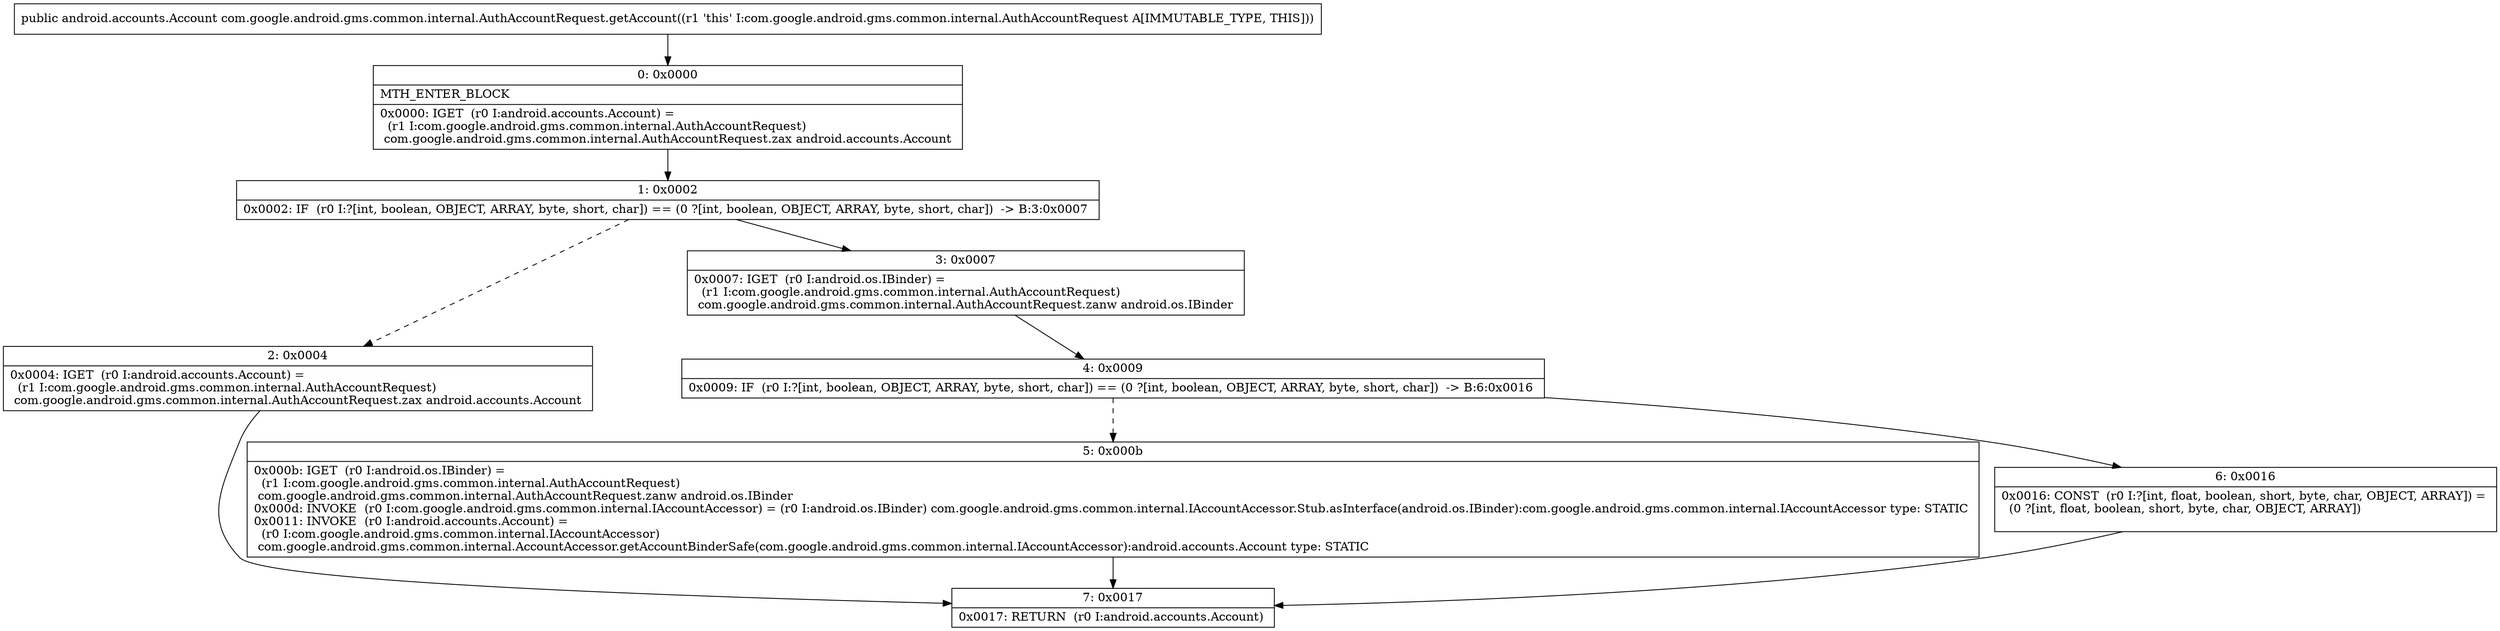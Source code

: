 digraph "CFG forcom.google.android.gms.common.internal.AuthAccountRequest.getAccount()Landroid\/accounts\/Account;" {
Node_0 [shape=record,label="{0\:\ 0x0000|MTH_ENTER_BLOCK\l|0x0000: IGET  (r0 I:android.accounts.Account) = \l  (r1 I:com.google.android.gms.common.internal.AuthAccountRequest)\l com.google.android.gms.common.internal.AuthAccountRequest.zax android.accounts.Account \l}"];
Node_1 [shape=record,label="{1\:\ 0x0002|0x0002: IF  (r0 I:?[int, boolean, OBJECT, ARRAY, byte, short, char]) == (0 ?[int, boolean, OBJECT, ARRAY, byte, short, char])  \-\> B:3:0x0007 \l}"];
Node_2 [shape=record,label="{2\:\ 0x0004|0x0004: IGET  (r0 I:android.accounts.Account) = \l  (r1 I:com.google.android.gms.common.internal.AuthAccountRequest)\l com.google.android.gms.common.internal.AuthAccountRequest.zax android.accounts.Account \l}"];
Node_3 [shape=record,label="{3\:\ 0x0007|0x0007: IGET  (r0 I:android.os.IBinder) = \l  (r1 I:com.google.android.gms.common.internal.AuthAccountRequest)\l com.google.android.gms.common.internal.AuthAccountRequest.zanw android.os.IBinder \l}"];
Node_4 [shape=record,label="{4\:\ 0x0009|0x0009: IF  (r0 I:?[int, boolean, OBJECT, ARRAY, byte, short, char]) == (0 ?[int, boolean, OBJECT, ARRAY, byte, short, char])  \-\> B:6:0x0016 \l}"];
Node_5 [shape=record,label="{5\:\ 0x000b|0x000b: IGET  (r0 I:android.os.IBinder) = \l  (r1 I:com.google.android.gms.common.internal.AuthAccountRequest)\l com.google.android.gms.common.internal.AuthAccountRequest.zanw android.os.IBinder \l0x000d: INVOKE  (r0 I:com.google.android.gms.common.internal.IAccountAccessor) = (r0 I:android.os.IBinder) com.google.android.gms.common.internal.IAccountAccessor.Stub.asInterface(android.os.IBinder):com.google.android.gms.common.internal.IAccountAccessor type: STATIC \l0x0011: INVOKE  (r0 I:android.accounts.Account) = \l  (r0 I:com.google.android.gms.common.internal.IAccountAccessor)\l com.google.android.gms.common.internal.AccountAccessor.getAccountBinderSafe(com.google.android.gms.common.internal.IAccountAccessor):android.accounts.Account type: STATIC \l}"];
Node_6 [shape=record,label="{6\:\ 0x0016|0x0016: CONST  (r0 I:?[int, float, boolean, short, byte, char, OBJECT, ARRAY]) = \l  (0 ?[int, float, boolean, short, byte, char, OBJECT, ARRAY])\l \l}"];
Node_7 [shape=record,label="{7\:\ 0x0017|0x0017: RETURN  (r0 I:android.accounts.Account) \l}"];
MethodNode[shape=record,label="{public android.accounts.Account com.google.android.gms.common.internal.AuthAccountRequest.getAccount((r1 'this' I:com.google.android.gms.common.internal.AuthAccountRequest A[IMMUTABLE_TYPE, THIS])) }"];
MethodNode -> Node_0;
Node_0 -> Node_1;
Node_1 -> Node_2[style=dashed];
Node_1 -> Node_3;
Node_2 -> Node_7;
Node_3 -> Node_4;
Node_4 -> Node_5[style=dashed];
Node_4 -> Node_6;
Node_5 -> Node_7;
Node_6 -> Node_7;
}

